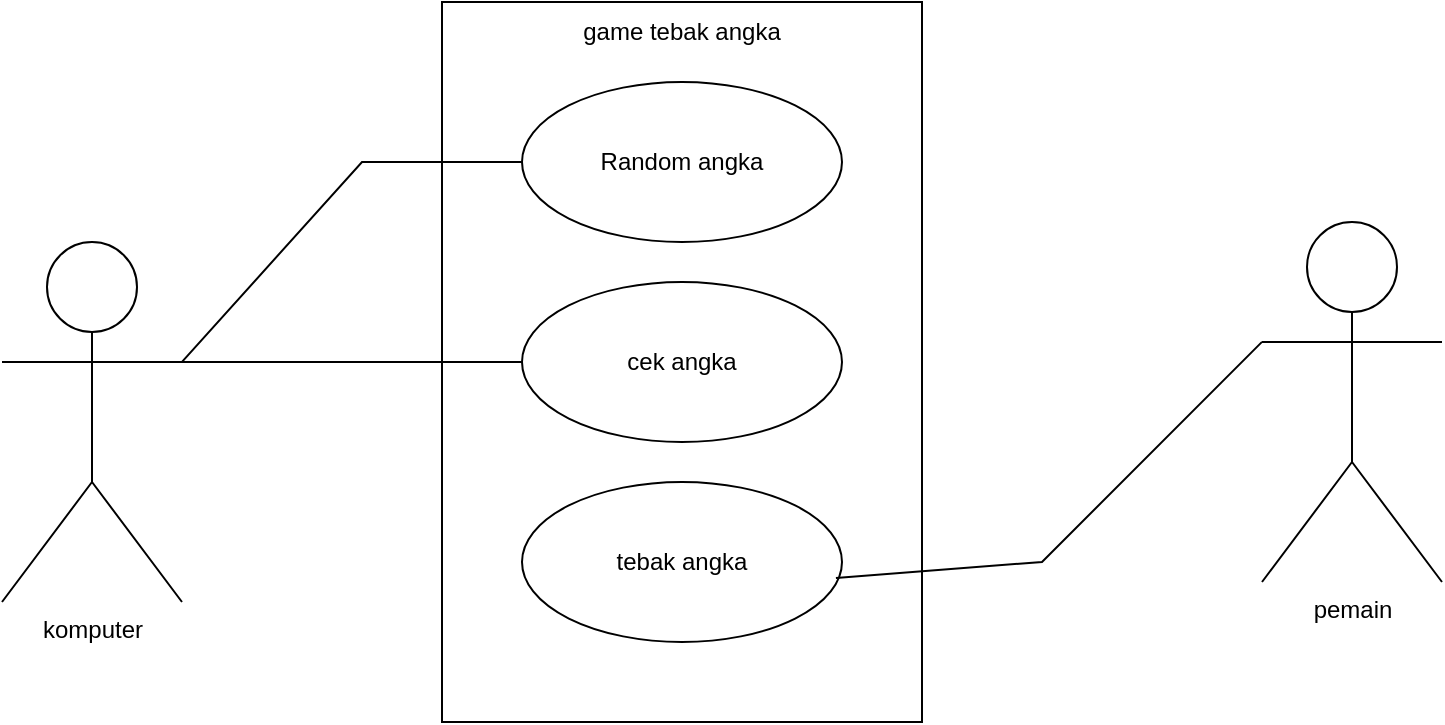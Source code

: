 <mxfile version="21.6.9" type="github">
  <diagram name="Page-1" id="HKiMvEMr3MlP8Q63-HCa">
    <mxGraphModel dx="954" dy="610" grid="1" gridSize="10" guides="1" tooltips="1" connect="1" arrows="1" fold="1" page="1" pageScale="1" pageWidth="850" pageHeight="1100" background="none" math="0" shadow="0">
      <root>
        <mxCell id="0" />
        <mxCell id="1" parent="0" />
        <mxCell id="zxxTfBh-63cgfRxIne4X-23" value="" style="rounded=0;whiteSpace=wrap;html=1;" vertex="1" parent="1">
          <mxGeometry x="280" y="120" width="240" height="360" as="geometry" />
        </mxCell>
        <mxCell id="zxxTfBh-63cgfRxIne4X-24" value="Random angka" style="ellipse;whiteSpace=wrap;html=1;" vertex="1" parent="1">
          <mxGeometry x="320" y="160" width="160" height="80" as="geometry" />
        </mxCell>
        <mxCell id="zxxTfBh-63cgfRxIne4X-25" value="cek angka" style="ellipse;whiteSpace=wrap;html=1;" vertex="1" parent="1">
          <mxGeometry x="320" y="260" width="160" height="80" as="geometry" />
        </mxCell>
        <mxCell id="zxxTfBh-63cgfRxIne4X-26" value="tebak angka" style="ellipse;whiteSpace=wrap;html=1;" vertex="1" parent="1">
          <mxGeometry x="320" y="360" width="160" height="80" as="geometry" />
        </mxCell>
        <mxCell id="zxxTfBh-63cgfRxIne4X-28" value="pemain" style="shape=umlActor;verticalLabelPosition=bottom;verticalAlign=top;html=1;outlineConnect=0;" vertex="1" parent="1">
          <mxGeometry x="690" y="230" width="90" height="180" as="geometry" />
        </mxCell>
        <mxCell id="zxxTfBh-63cgfRxIne4X-29" value="" style="endArrow=none;html=1;rounded=0;exitX=0.981;exitY=0.6;exitDx=0;exitDy=0;exitPerimeter=0;entryX=0;entryY=0.333;entryDx=0;entryDy=0;entryPerimeter=0;" edge="1" parent="1" source="zxxTfBh-63cgfRxIne4X-26" target="zxxTfBh-63cgfRxIne4X-28">
          <mxGeometry width="50" height="50" relative="1" as="geometry">
            <mxPoint x="570" y="410" as="sourcePoint" />
            <mxPoint x="680" y="300" as="targetPoint" />
            <Array as="points">
              <mxPoint x="580" y="400" />
            </Array>
          </mxGeometry>
        </mxCell>
        <mxCell id="zxxTfBh-63cgfRxIne4X-30" value="komputer" style="shape=umlActor;verticalLabelPosition=bottom;verticalAlign=top;html=1;outlineConnect=0;" vertex="1" parent="1">
          <mxGeometry x="60" y="240" width="90" height="180" as="geometry" />
        </mxCell>
        <mxCell id="zxxTfBh-63cgfRxIne4X-31" value="" style="endArrow=none;html=1;rounded=0;exitX=1;exitY=0.333;exitDx=0;exitDy=0;exitPerimeter=0;entryX=0;entryY=0.5;entryDx=0;entryDy=0;" edge="1" parent="1" source="zxxTfBh-63cgfRxIne4X-30" target="zxxTfBh-63cgfRxIne4X-24">
          <mxGeometry width="50" height="50" relative="1" as="geometry">
            <mxPoint x="180" y="280" as="sourcePoint" />
            <mxPoint x="230" y="230" as="targetPoint" />
            <Array as="points">
              <mxPoint x="240" y="200" />
            </Array>
          </mxGeometry>
        </mxCell>
        <mxCell id="zxxTfBh-63cgfRxIne4X-32" value="" style="endArrow=none;html=1;rounded=0;entryX=0;entryY=0.5;entryDx=0;entryDy=0;exitX=1;exitY=0.333;exitDx=0;exitDy=0;exitPerimeter=0;" edge="1" parent="1" source="zxxTfBh-63cgfRxIne4X-30" target="zxxTfBh-63cgfRxIne4X-25">
          <mxGeometry width="50" height="50" relative="1" as="geometry">
            <mxPoint x="180" y="340" as="sourcePoint" />
            <mxPoint x="230" y="290" as="targetPoint" />
          </mxGeometry>
        </mxCell>
        <mxCell id="zxxTfBh-63cgfRxIne4X-34" value="game tebak angka" style="text;html=1;strokeColor=none;fillColor=none;align=center;verticalAlign=middle;whiteSpace=wrap;rounded=0;" vertex="1" parent="1">
          <mxGeometry x="335" y="120" width="130" height="30" as="geometry" />
        </mxCell>
      </root>
    </mxGraphModel>
  </diagram>
</mxfile>
